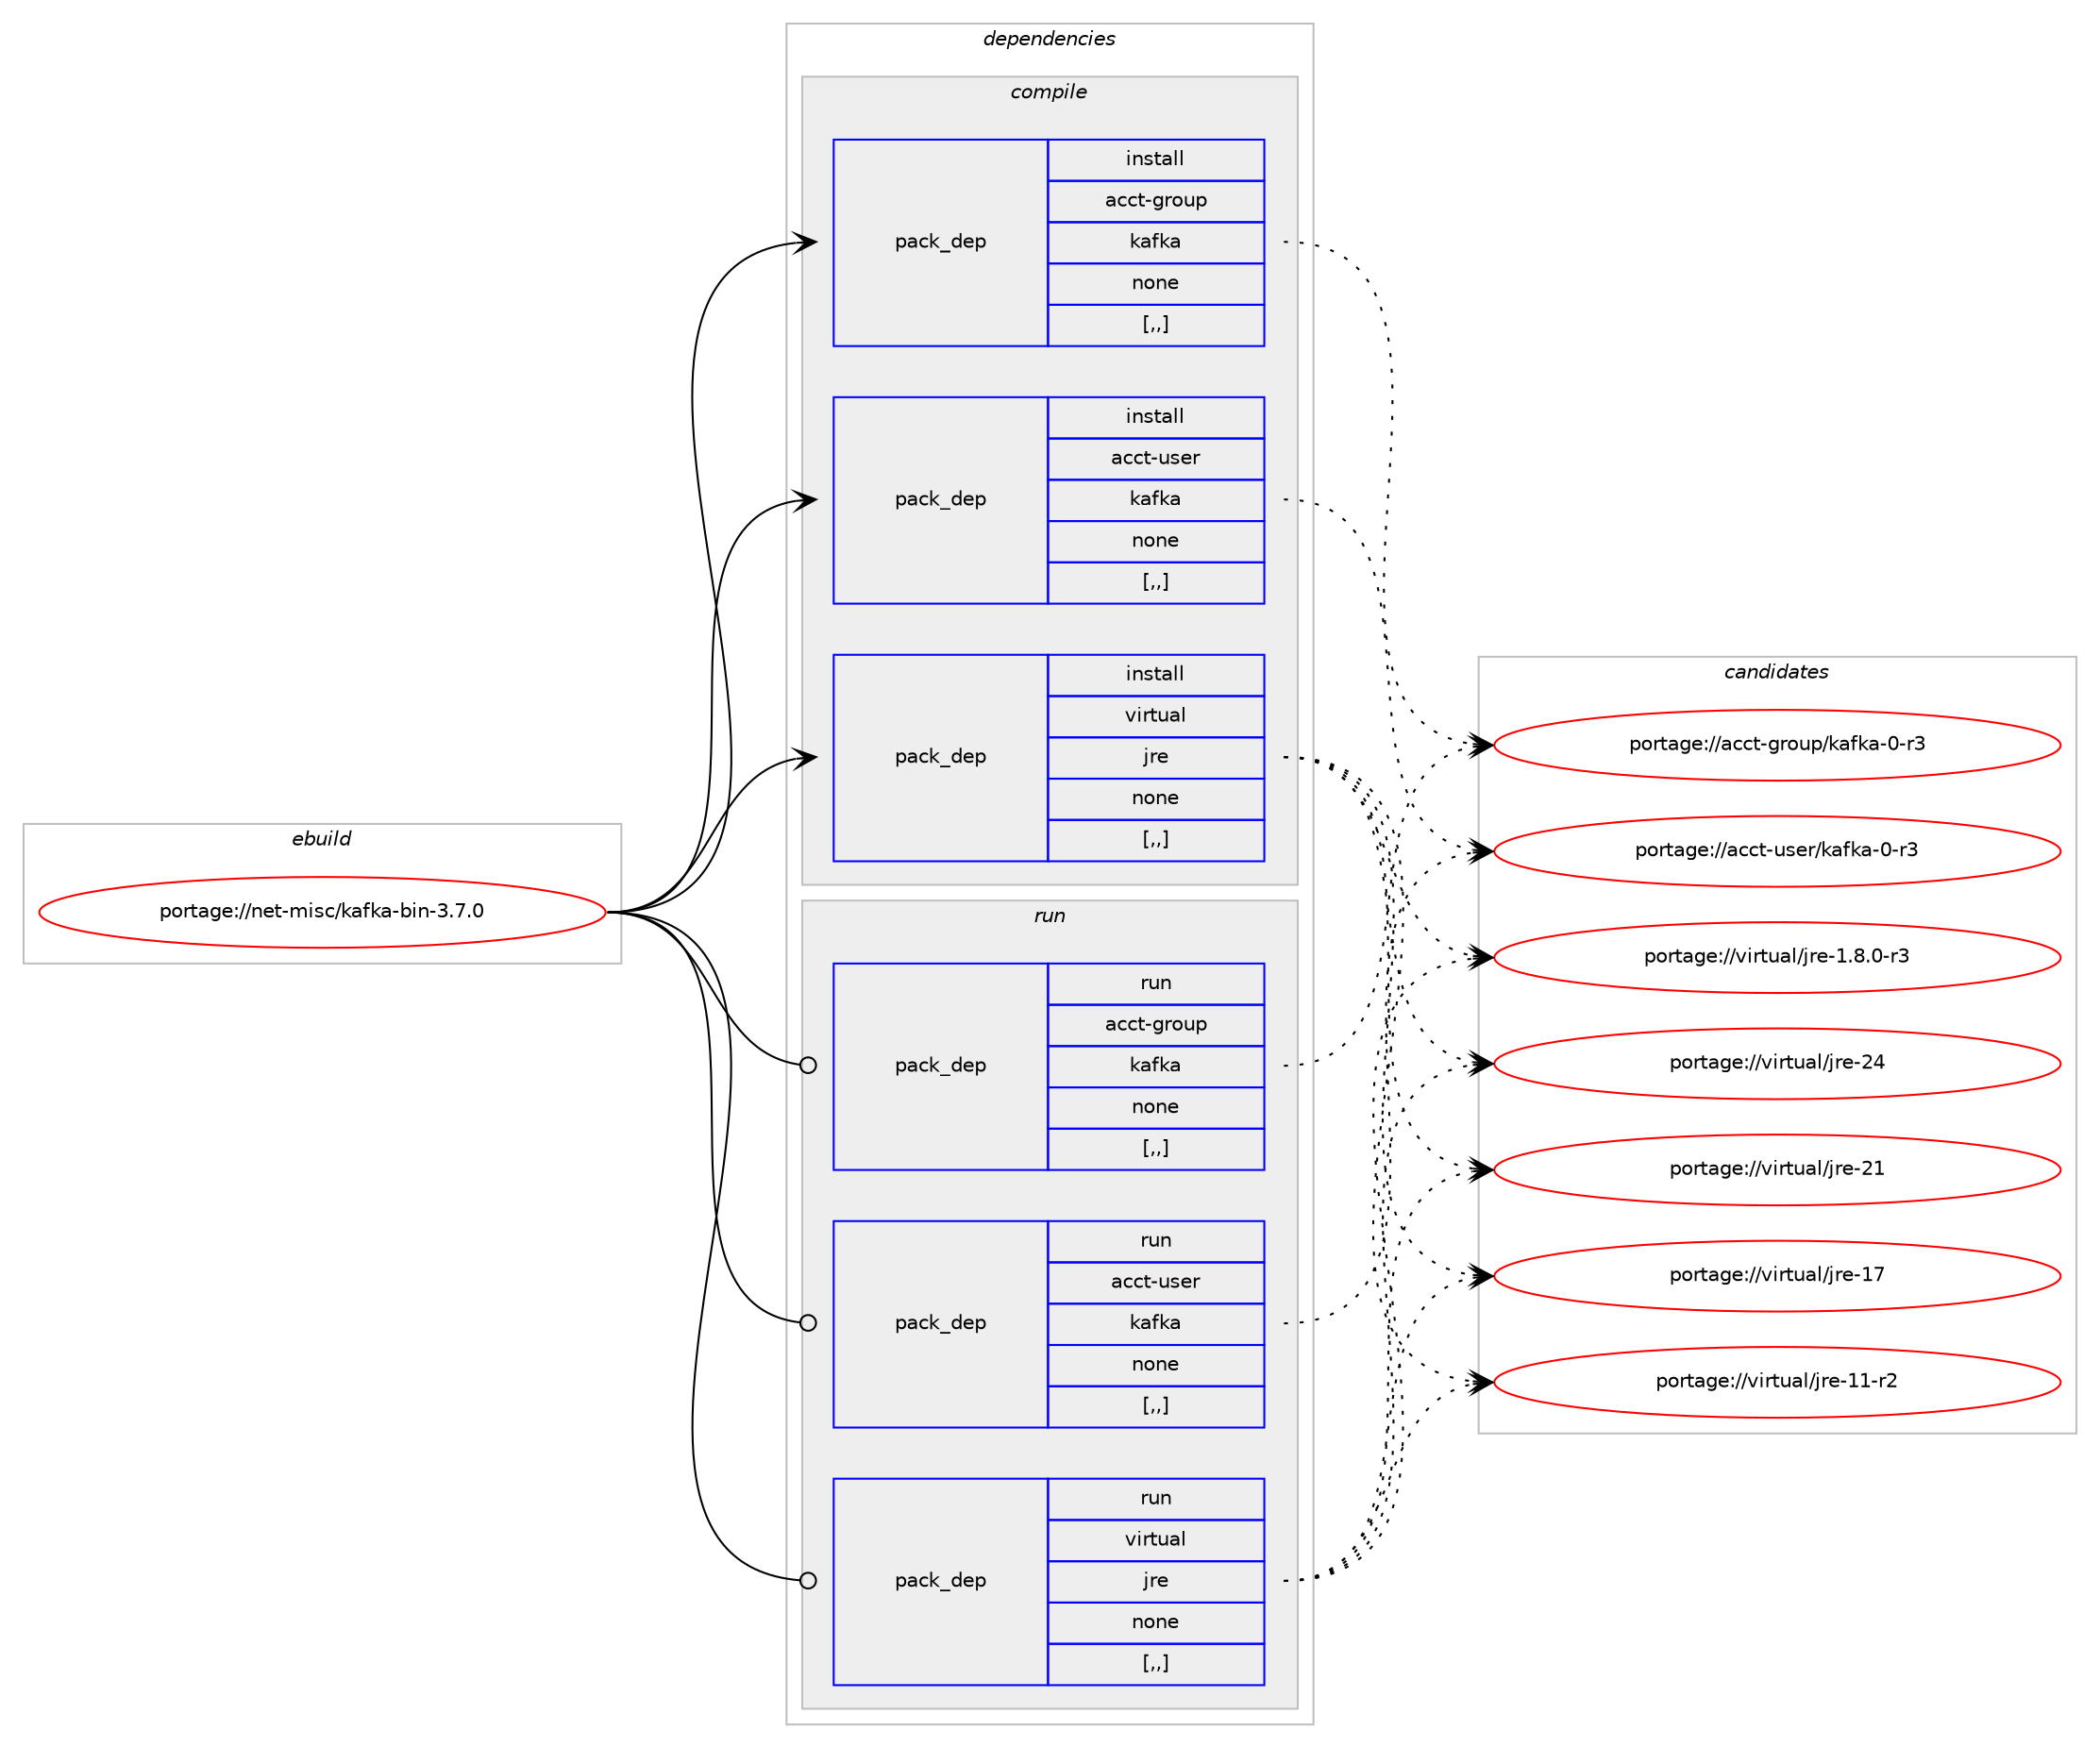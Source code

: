 digraph prolog {

# *************
# Graph options
# *************

newrank=true;
concentrate=true;
compound=true;
graph [rankdir=LR,fontname=Helvetica,fontsize=10,ranksep=1.5];#, ranksep=2.5, nodesep=0.2];
edge  [arrowhead=vee];
node  [fontname=Helvetica,fontsize=10];

# **********
# The ebuild
# **********

subgraph cluster_leftcol {
color=gray;
label=<<i>ebuild</i>>;
id [label="portage://net-misc/kafka-bin-3.7.0", color=red, width=4, href="../net-misc/kafka-bin-3.7.0.svg"];
}

# ****************
# The dependencies
# ****************

subgraph cluster_midcol {
color=gray;
label=<<i>dependencies</i>>;
subgraph cluster_compile {
fillcolor="#eeeeee";
style=filled;
label=<<i>compile</i>>;
subgraph pack270961 {
dependency371353 [label=<<TABLE BORDER="0" CELLBORDER="1" CELLSPACING="0" CELLPADDING="4" WIDTH="220"><TR><TD ROWSPAN="6" CELLPADDING="30">pack_dep</TD></TR><TR><TD WIDTH="110">install</TD></TR><TR><TD>acct-group</TD></TR><TR><TD>kafka</TD></TR><TR><TD>none</TD></TR><TR><TD>[,,]</TD></TR></TABLE>>, shape=none, color=blue];
}
id:e -> dependency371353:w [weight=20,style="solid",arrowhead="vee"];
subgraph pack270962 {
dependency371354 [label=<<TABLE BORDER="0" CELLBORDER="1" CELLSPACING="0" CELLPADDING="4" WIDTH="220"><TR><TD ROWSPAN="6" CELLPADDING="30">pack_dep</TD></TR><TR><TD WIDTH="110">install</TD></TR><TR><TD>acct-user</TD></TR><TR><TD>kafka</TD></TR><TR><TD>none</TD></TR><TR><TD>[,,]</TD></TR></TABLE>>, shape=none, color=blue];
}
id:e -> dependency371354:w [weight=20,style="solid",arrowhead="vee"];
subgraph pack270963 {
dependency371355 [label=<<TABLE BORDER="0" CELLBORDER="1" CELLSPACING="0" CELLPADDING="4" WIDTH="220"><TR><TD ROWSPAN="6" CELLPADDING="30">pack_dep</TD></TR><TR><TD WIDTH="110">install</TD></TR><TR><TD>virtual</TD></TR><TR><TD>jre</TD></TR><TR><TD>none</TD></TR><TR><TD>[,,]</TD></TR></TABLE>>, shape=none, color=blue];
}
id:e -> dependency371355:w [weight=20,style="solid",arrowhead="vee"];
}
subgraph cluster_compileandrun {
fillcolor="#eeeeee";
style=filled;
label=<<i>compile and run</i>>;
}
subgraph cluster_run {
fillcolor="#eeeeee";
style=filled;
label=<<i>run</i>>;
subgraph pack270964 {
dependency371356 [label=<<TABLE BORDER="0" CELLBORDER="1" CELLSPACING="0" CELLPADDING="4" WIDTH="220"><TR><TD ROWSPAN="6" CELLPADDING="30">pack_dep</TD></TR><TR><TD WIDTH="110">run</TD></TR><TR><TD>acct-group</TD></TR><TR><TD>kafka</TD></TR><TR><TD>none</TD></TR><TR><TD>[,,]</TD></TR></TABLE>>, shape=none, color=blue];
}
id:e -> dependency371356:w [weight=20,style="solid",arrowhead="odot"];
subgraph pack270965 {
dependency371357 [label=<<TABLE BORDER="0" CELLBORDER="1" CELLSPACING="0" CELLPADDING="4" WIDTH="220"><TR><TD ROWSPAN="6" CELLPADDING="30">pack_dep</TD></TR><TR><TD WIDTH="110">run</TD></TR><TR><TD>acct-user</TD></TR><TR><TD>kafka</TD></TR><TR><TD>none</TD></TR><TR><TD>[,,]</TD></TR></TABLE>>, shape=none, color=blue];
}
id:e -> dependency371357:w [weight=20,style="solid",arrowhead="odot"];
subgraph pack270966 {
dependency371358 [label=<<TABLE BORDER="0" CELLBORDER="1" CELLSPACING="0" CELLPADDING="4" WIDTH="220"><TR><TD ROWSPAN="6" CELLPADDING="30">pack_dep</TD></TR><TR><TD WIDTH="110">run</TD></TR><TR><TD>virtual</TD></TR><TR><TD>jre</TD></TR><TR><TD>none</TD></TR><TR><TD>[,,]</TD></TR></TABLE>>, shape=none, color=blue];
}
id:e -> dependency371358:w [weight=20,style="solid",arrowhead="odot"];
}
}

# **************
# The candidates
# **************

subgraph cluster_choices {
rank=same;
color=gray;
label=<<i>candidates</i>>;

subgraph choice270961 {
color=black;
nodesep=1;
choice9799991164510311411111711247107971021079745484511451 [label="portage://acct-group/kafka-0-r3", color=red, width=4,href="../acct-group/kafka-0-r3.svg"];
dependency371353:e -> choice9799991164510311411111711247107971021079745484511451:w [style=dotted,weight="100"];
}
subgraph choice270962 {
color=black;
nodesep=1;
choice9799991164511711510111447107971021079745484511451 [label="portage://acct-user/kafka-0-r3", color=red, width=4,href="../acct-user/kafka-0-r3.svg"];
dependency371354:e -> choice9799991164511711510111447107971021079745484511451:w [style=dotted,weight="100"];
}
subgraph choice270963 {
color=black;
nodesep=1;
choice1181051141161179710847106114101455052 [label="portage://virtual/jre-24", color=red, width=4,href="../virtual/jre-24.svg"];
choice1181051141161179710847106114101455049 [label="portage://virtual/jre-21", color=red, width=4,href="../virtual/jre-21.svg"];
choice1181051141161179710847106114101454955 [label="portage://virtual/jre-17", color=red, width=4,href="../virtual/jre-17.svg"];
choice11810511411611797108471061141014549494511450 [label="portage://virtual/jre-11-r2", color=red, width=4,href="../virtual/jre-11-r2.svg"];
choice11810511411611797108471061141014549465646484511451 [label="portage://virtual/jre-1.8.0-r3", color=red, width=4,href="../virtual/jre-1.8.0-r3.svg"];
dependency371355:e -> choice1181051141161179710847106114101455052:w [style=dotted,weight="100"];
dependency371355:e -> choice1181051141161179710847106114101455049:w [style=dotted,weight="100"];
dependency371355:e -> choice1181051141161179710847106114101454955:w [style=dotted,weight="100"];
dependency371355:e -> choice11810511411611797108471061141014549494511450:w [style=dotted,weight="100"];
dependency371355:e -> choice11810511411611797108471061141014549465646484511451:w [style=dotted,weight="100"];
}
subgraph choice270964 {
color=black;
nodesep=1;
choice9799991164510311411111711247107971021079745484511451 [label="portage://acct-group/kafka-0-r3", color=red, width=4,href="../acct-group/kafka-0-r3.svg"];
dependency371356:e -> choice9799991164510311411111711247107971021079745484511451:w [style=dotted,weight="100"];
}
subgraph choice270965 {
color=black;
nodesep=1;
choice9799991164511711510111447107971021079745484511451 [label="portage://acct-user/kafka-0-r3", color=red, width=4,href="../acct-user/kafka-0-r3.svg"];
dependency371357:e -> choice9799991164511711510111447107971021079745484511451:w [style=dotted,weight="100"];
}
subgraph choice270966 {
color=black;
nodesep=1;
choice1181051141161179710847106114101455052 [label="portage://virtual/jre-24", color=red, width=4,href="../virtual/jre-24.svg"];
choice1181051141161179710847106114101455049 [label="portage://virtual/jre-21", color=red, width=4,href="../virtual/jre-21.svg"];
choice1181051141161179710847106114101454955 [label="portage://virtual/jre-17", color=red, width=4,href="../virtual/jre-17.svg"];
choice11810511411611797108471061141014549494511450 [label="portage://virtual/jre-11-r2", color=red, width=4,href="../virtual/jre-11-r2.svg"];
choice11810511411611797108471061141014549465646484511451 [label="portage://virtual/jre-1.8.0-r3", color=red, width=4,href="../virtual/jre-1.8.0-r3.svg"];
dependency371358:e -> choice1181051141161179710847106114101455052:w [style=dotted,weight="100"];
dependency371358:e -> choice1181051141161179710847106114101455049:w [style=dotted,weight="100"];
dependency371358:e -> choice1181051141161179710847106114101454955:w [style=dotted,weight="100"];
dependency371358:e -> choice11810511411611797108471061141014549494511450:w [style=dotted,weight="100"];
dependency371358:e -> choice11810511411611797108471061141014549465646484511451:w [style=dotted,weight="100"];
}
}

}
